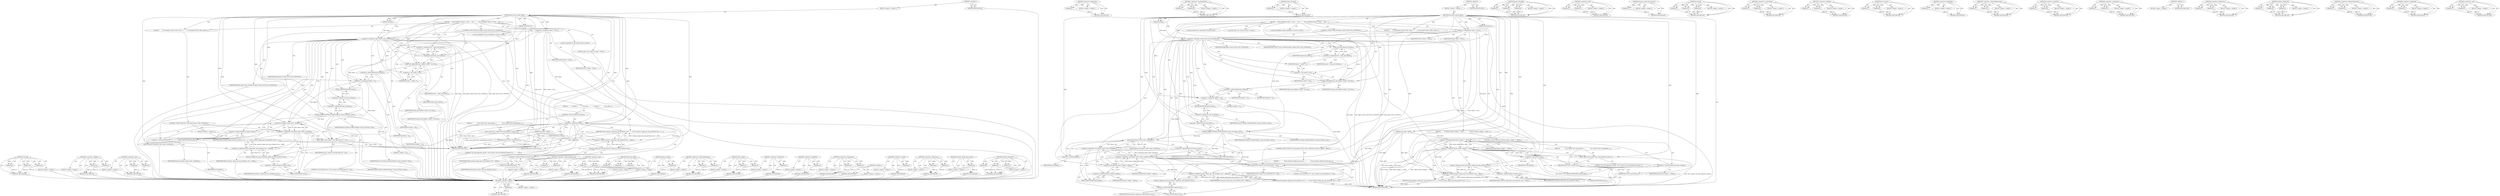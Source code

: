 digraph "&lt;operator&gt;.cast" {
vulnerable_183 [label=<(METHOD,strncmp)>];
vulnerable_184 [label=<(PARAM,p1)>];
vulnerable_185 [label=<(PARAM,p2)>];
vulnerable_186 [label=<(PARAM,p3)>];
vulnerable_187 [label=<(BLOCK,&lt;empty&gt;,&lt;empty&gt;)>];
vulnerable_188 [label=<(METHOD_RETURN,ANY)>];
vulnerable_134 [label=<(METHOD,&lt;operator&gt;.addition)>];
vulnerable_135 [label=<(PARAM,p1)>];
vulnerable_136 [label=<(PARAM,p2)>];
vulnerable_137 [label=<(BLOCK,&lt;empty&gt;,&lt;empty&gt;)>];
vulnerable_138 [label=<(METHOD_RETURN,ANY)>];
vulnerable_158 [label=<(METHOD,&lt;operator&gt;.cast)>];
vulnerable_159 [label=<(PARAM,p1)>];
vulnerable_160 [label=<(PARAM,p2)>];
vulnerable_161 [label=<(BLOCK,&lt;empty&gt;,&lt;empty&gt;)>];
vulnerable_162 [label=<(METHOD_RETURN,ANY)>];
vulnerable_6 [label=<(METHOD,&lt;global&gt;)<SUB>1</SUB>>];
vulnerable_7 [label=<(BLOCK,&lt;empty&gt;,&lt;empty&gt;)<SUB>1</SUB>>];
vulnerable_8 [label=<(METHOD,host_from_stream_offset)<SUB>1</SUB>>];
vulnerable_9 [label=<(PARAM,QEMUFile *f)<SUB>1</SUB>>];
vulnerable_10 [label=<(PARAM,ram_addr_t offset)<SUB>2</SUB>>];
vulnerable_11 [label=<(PARAM,int flags)<SUB>3</SUB>>];
vulnerable_12 [label=<(BLOCK,{
    static RAMBlock *block = NULL;
    char i...,{
    static RAMBlock *block = NULL;
    char i...)<SUB>4</SUB>>];
vulnerable_13 [label="<(LOCAL,RAMBlock* block: RAMBlock*)<SUB>5</SUB>>"];
vulnerable_14 [label=<(&lt;operator&gt;.assignment,*block = NULL)<SUB>5</SUB>>];
vulnerable_15 [label=<(IDENTIFIER,block,*block = NULL)<SUB>5</SUB>>];
vulnerable_16 [label=<(IDENTIFIER,NULL,*block = NULL)<SUB>5</SUB>>];
vulnerable_17 [label="<(LOCAL,char[256] id: char[256])<SUB>6</SUB>>"];
vulnerable_18 [label="<(LOCAL,uint8_t len: uint8_t)<SUB>7</SUB>>"];
vulnerable_19 [label=<(CONTROL_STRUCTURE,IF,if (flags &amp; RAM_SAVE_FLAG_CONTINUE))<SUB>9</SUB>>];
vulnerable_20 [label=<(&lt;operator&gt;.and,flags &amp; RAM_SAVE_FLAG_CONTINUE)<SUB>9</SUB>>];
vulnerable_21 [label=<(IDENTIFIER,flags,flags &amp; RAM_SAVE_FLAG_CONTINUE)<SUB>9</SUB>>];
vulnerable_22 [label=<(IDENTIFIER,RAM_SAVE_FLAG_CONTINUE,flags &amp; RAM_SAVE_FLAG_CONTINUE)<SUB>9</SUB>>];
vulnerable_23 [label=<(BLOCK,{
        if (!block) {
             error_repo...,{
        if (!block) {
             error_repo...)<SUB>9</SUB>>];
vulnerable_24 [label=<(CONTROL_STRUCTURE,IF,if (!block))<SUB>10</SUB>>];
vulnerable_25 [label=<(&lt;operator&gt;.logicalNot,!block)<SUB>10</SUB>>];
vulnerable_26 [label=<(IDENTIFIER,block,!block)<SUB>10</SUB>>];
vulnerable_27 [label=<(BLOCK,{
             error_report(&quot;Ack, bad migration...,{
             error_report(&quot;Ack, bad migration...)<SUB>10</SUB>>];
vulnerable_28 [label=<(error_report,error_report(&quot;Ack, bad migration stream!&quot;))<SUB>11</SUB>>];
vulnerable_29 [label=<(LITERAL,&quot;Ack, bad migration stream!&quot;,error_report(&quot;Ack, bad migration stream!&quot;))<SUB>11</SUB>>];
vulnerable_30 [label=<(RETURN,return NULL;,return NULL;)<SUB>12</SUB>>];
vulnerable_31 [label=<(IDENTIFIER,NULL,return NULL;)<SUB>12</SUB>>];
vulnerable_32 [label=<(RETURN,return memory_region_get_ram_ptr(block-&gt;mr) + o...,return memory_region_get_ram_ptr(block-&gt;mr) + o...)<SUB>15</SUB>>];
vulnerable_33 [label=<(&lt;operator&gt;.addition,memory_region_get_ram_ptr(block-&gt;mr) + offset)<SUB>15</SUB>>];
vulnerable_34 [label=<(memory_region_get_ram_ptr,memory_region_get_ram_ptr(block-&gt;mr))<SUB>15</SUB>>];
vulnerable_35 [label=<(&lt;operator&gt;.indirectFieldAccess,block-&gt;mr)<SUB>15</SUB>>];
vulnerable_36 [label=<(IDENTIFIER,block,memory_region_get_ram_ptr(block-&gt;mr))<SUB>15</SUB>>];
vulnerable_37 [label=<(FIELD_IDENTIFIER,mr,mr)<SUB>15</SUB>>];
vulnerable_38 [label=<(IDENTIFIER,offset,memory_region_get_ram_ptr(block-&gt;mr) + offset)<SUB>15</SUB>>];
vulnerable_39 [label=<(&lt;operator&gt;.assignment,len = qemu_get_byte(f))<SUB>18</SUB>>];
vulnerable_40 [label=<(IDENTIFIER,len,len = qemu_get_byte(f))<SUB>18</SUB>>];
vulnerable_41 [label=<(qemu_get_byte,qemu_get_byte(f))<SUB>18</SUB>>];
vulnerable_42 [label=<(IDENTIFIER,f,qemu_get_byte(f))<SUB>18</SUB>>];
vulnerable_43 [label=<(qemu_get_buffer,qemu_get_buffer(f, (uint8_t *)id, len))<SUB>19</SUB>>];
vulnerable_44 [label=<(IDENTIFIER,f,qemu_get_buffer(f, (uint8_t *)id, len))<SUB>19</SUB>>];
vulnerable_45 [label=<(&lt;operator&gt;.cast,(uint8_t *)id)<SUB>19</SUB>>];
vulnerable_46 [label=<(UNKNOWN,uint8_t *,uint8_t *)<SUB>19</SUB>>];
vulnerable_47 [label=<(IDENTIFIER,id,(uint8_t *)id)<SUB>19</SUB>>];
vulnerable_48 [label=<(IDENTIFIER,len,qemu_get_buffer(f, (uint8_t *)id, len))<SUB>19</SUB>>];
vulnerable_49 [label=<(&lt;operator&gt;.assignment,id[len] = 0)<SUB>20</SUB>>];
vulnerable_50 [label=<(&lt;operator&gt;.indirectIndexAccess,id[len])<SUB>20</SUB>>];
vulnerable_51 [label=<(IDENTIFIER,id,id[len] = 0)<SUB>20</SUB>>];
vulnerable_52 [label=<(IDENTIFIER,len,id[len] = 0)<SUB>20</SUB>>];
vulnerable_53 [label=<(LITERAL,0,id[len] = 0)<SUB>20</SUB>>];
vulnerable_54 [label=<(QTAILQ_FOREACH,QTAILQ_FOREACH(block, &amp;ram_list.blocks, next))<SUB>22</SUB>>];
vulnerable_55 [label=<(IDENTIFIER,block,QTAILQ_FOREACH(block, &amp;ram_list.blocks, next))<SUB>22</SUB>>];
vulnerable_56 [label=<(&lt;operator&gt;.addressOf,&amp;ram_list.blocks)<SUB>22</SUB>>];
vulnerable_57 [label=<(&lt;operator&gt;.fieldAccess,ram_list.blocks)<SUB>22</SUB>>];
vulnerable_58 [label=<(IDENTIFIER,ram_list,QTAILQ_FOREACH(block, &amp;ram_list.blocks, next))<SUB>22</SUB>>];
vulnerable_59 [label=<(FIELD_IDENTIFIER,blocks,blocks)<SUB>22</SUB>>];
vulnerable_60 [label=<(IDENTIFIER,next,QTAILQ_FOREACH(block, &amp;ram_list.blocks, next))<SUB>22</SUB>>];
vulnerable_61 [label=<(BLOCK,{
        if (!strncmp(id, block-&gt;idstr, sizeof...,{
        if (!strncmp(id, block-&gt;idstr, sizeof...)<SUB>22</SUB>>];
vulnerable_62 [label=<(CONTROL_STRUCTURE,IF,if (!strncmp(id, block-&gt;idstr, sizeof(id))))<SUB>23</SUB>>];
vulnerable_63 [label=<(&lt;operator&gt;.logicalNot,!strncmp(id, block-&gt;idstr, sizeof(id)))<SUB>23</SUB>>];
vulnerable_64 [label=<(strncmp,strncmp(id, block-&gt;idstr, sizeof(id)))<SUB>23</SUB>>];
vulnerable_65 [label=<(IDENTIFIER,id,strncmp(id, block-&gt;idstr, sizeof(id)))<SUB>23</SUB>>];
vulnerable_66 [label=<(&lt;operator&gt;.indirectFieldAccess,block-&gt;idstr)<SUB>23</SUB>>];
vulnerable_67 [label=<(IDENTIFIER,block,strncmp(id, block-&gt;idstr, sizeof(id)))<SUB>23</SUB>>];
vulnerable_68 [label=<(FIELD_IDENTIFIER,idstr,idstr)<SUB>23</SUB>>];
vulnerable_69 [label=<(&lt;operator&gt;.sizeOf,sizeof(id))<SUB>23</SUB>>];
vulnerable_70 [label=<(IDENTIFIER,id,sizeof(id))<SUB>23</SUB>>];
vulnerable_71 [label=<(BLOCK,&lt;empty&gt;,&lt;empty&gt;)<SUB>24</SUB>>];
vulnerable_72 [label=<(RETURN,return memory_region_get_ram_ptr(block-&gt;mr) + o...,return memory_region_get_ram_ptr(block-&gt;mr) + o...)<SUB>24</SUB>>];
vulnerable_73 [label=<(&lt;operator&gt;.addition,memory_region_get_ram_ptr(block-&gt;mr) + offset)<SUB>24</SUB>>];
vulnerable_74 [label=<(memory_region_get_ram_ptr,memory_region_get_ram_ptr(block-&gt;mr))<SUB>24</SUB>>];
vulnerable_75 [label=<(&lt;operator&gt;.indirectFieldAccess,block-&gt;mr)<SUB>24</SUB>>];
vulnerable_76 [label=<(IDENTIFIER,block,memory_region_get_ram_ptr(block-&gt;mr))<SUB>24</SUB>>];
vulnerable_77 [label=<(FIELD_IDENTIFIER,mr,mr)<SUB>24</SUB>>];
vulnerable_78 [label=<(IDENTIFIER,offset,memory_region_get_ram_ptr(block-&gt;mr) + offset)<SUB>24</SUB>>];
vulnerable_79 [label=<(error_report,error_report(&quot;Can't find block %s!&quot;, id))<SUB>27</SUB>>];
vulnerable_80 [label=<(LITERAL,&quot;Can't find block %s!&quot;,error_report(&quot;Can't find block %s!&quot;, id))<SUB>27</SUB>>];
vulnerable_81 [label=<(IDENTIFIER,id,error_report(&quot;Can't find block %s!&quot;, id))<SUB>27</SUB>>];
vulnerable_82 [label=<(METHOD_RETURN,void*)<SUB>1</SUB>>];
vulnerable_84 [label=<(METHOD_RETURN,ANY)<SUB>1</SUB>>];
vulnerable_163 [label=<(METHOD,&lt;operator&gt;.indirectIndexAccess)>];
vulnerable_164 [label=<(PARAM,p1)>];
vulnerable_165 [label=<(PARAM,p2)>];
vulnerable_166 [label=<(BLOCK,&lt;empty&gt;,&lt;empty&gt;)>];
vulnerable_167 [label=<(METHOD_RETURN,ANY)>];
vulnerable_120 [label=<(METHOD,&lt;operator&gt;.and)>];
vulnerable_121 [label=<(PARAM,p1)>];
vulnerable_122 [label=<(PARAM,p2)>];
vulnerable_123 [label=<(BLOCK,&lt;empty&gt;,&lt;empty&gt;)>];
vulnerable_124 [label=<(METHOD_RETURN,ANY)>];
vulnerable_152 [label=<(METHOD,qemu_get_buffer)>];
vulnerable_153 [label=<(PARAM,p1)>];
vulnerable_154 [label=<(PARAM,p2)>];
vulnerable_155 [label=<(PARAM,p3)>];
vulnerable_156 [label=<(BLOCK,&lt;empty&gt;,&lt;empty&gt;)>];
vulnerable_157 [label=<(METHOD_RETURN,ANY)>];
vulnerable_148 [label=<(METHOD,qemu_get_byte)>];
vulnerable_149 [label=<(PARAM,p1)>];
vulnerable_150 [label=<(BLOCK,&lt;empty&gt;,&lt;empty&gt;)>];
vulnerable_151 [label=<(METHOD_RETURN,ANY)>];
vulnerable_143 [label=<(METHOD,&lt;operator&gt;.indirectFieldAccess)>];
vulnerable_144 [label=<(PARAM,p1)>];
vulnerable_145 [label=<(PARAM,p2)>];
vulnerable_146 [label=<(BLOCK,&lt;empty&gt;,&lt;empty&gt;)>];
vulnerable_147 [label=<(METHOD_RETURN,ANY)>];
vulnerable_129 [label=<(METHOD,error_report)>];
vulnerable_130 [label=<(PARAM,p1)>];
vulnerable_131 [label=<(PARAM,p2)>];
vulnerable_132 [label=<(BLOCK,&lt;empty&gt;,&lt;empty&gt;)>];
vulnerable_133 [label=<(METHOD_RETURN,ANY)>];
vulnerable_174 [label=<(METHOD,&lt;operator&gt;.addressOf)>];
vulnerable_175 [label=<(PARAM,p1)>];
vulnerable_176 [label=<(BLOCK,&lt;empty&gt;,&lt;empty&gt;)>];
vulnerable_177 [label=<(METHOD_RETURN,ANY)>];
vulnerable_125 [label=<(METHOD,&lt;operator&gt;.logicalNot)>];
vulnerable_126 [label=<(PARAM,p1)>];
vulnerable_127 [label=<(BLOCK,&lt;empty&gt;,&lt;empty&gt;)>];
vulnerable_128 [label=<(METHOD_RETURN,ANY)>];
vulnerable_115 [label=<(METHOD,&lt;operator&gt;.assignment)>];
vulnerable_116 [label=<(PARAM,p1)>];
vulnerable_117 [label=<(PARAM,p2)>];
vulnerable_118 [label=<(BLOCK,&lt;empty&gt;,&lt;empty&gt;)>];
vulnerable_119 [label=<(METHOD_RETURN,ANY)>];
vulnerable_109 [label=<(METHOD,&lt;global&gt;)<SUB>1</SUB>>];
vulnerable_110 [label=<(BLOCK,&lt;empty&gt;,&lt;empty&gt;)>];
vulnerable_111 [label=<(METHOD_RETURN,ANY)>];
vulnerable_189 [label=<(METHOD,&lt;operator&gt;.sizeOf)>];
vulnerable_190 [label=<(PARAM,p1)>];
vulnerable_191 [label=<(BLOCK,&lt;empty&gt;,&lt;empty&gt;)>];
vulnerable_192 [label=<(METHOD_RETURN,ANY)>];
vulnerable_178 [label=<(METHOD,&lt;operator&gt;.fieldAccess)>];
vulnerable_179 [label=<(PARAM,p1)>];
vulnerable_180 [label=<(PARAM,p2)>];
vulnerable_181 [label=<(BLOCK,&lt;empty&gt;,&lt;empty&gt;)>];
vulnerable_182 [label=<(METHOD_RETURN,ANY)>];
vulnerable_139 [label=<(METHOD,memory_region_get_ram_ptr)>];
vulnerable_140 [label=<(PARAM,p1)>];
vulnerable_141 [label=<(BLOCK,&lt;empty&gt;,&lt;empty&gt;)>];
vulnerable_142 [label=<(METHOD_RETURN,ANY)>];
vulnerable_168 [label=<(METHOD,QTAILQ_FOREACH)>];
vulnerable_169 [label=<(PARAM,p1)>];
vulnerable_170 [label=<(PARAM,p2)>];
vulnerable_171 [label=<(PARAM,p3)>];
vulnerable_172 [label=<(BLOCK,&lt;empty&gt;,&lt;empty&gt;)>];
vulnerable_173 [label=<(METHOD_RETURN,ANY)>];
fixed_216 [label=<(METHOD,&lt;operator&gt;.sizeOf)>];
fixed_217 [label=<(PARAM,p1)>];
fixed_218 [label=<(BLOCK,&lt;empty&gt;,&lt;empty&gt;)>];
fixed_219 [label=<(METHOD_RETURN,ANY)>];
fixed_196 [label=<(METHOD,&lt;operator&gt;.addressOf)>];
fixed_197 [label=<(PARAM,p1)>];
fixed_198 [label=<(BLOCK,&lt;empty&gt;,&lt;empty&gt;)>];
fixed_199 [label=<(METHOD_RETURN,ANY)>];
fixed_146 [label=<(METHOD,&lt;operator&gt;.lessEqualsThan)>];
fixed_147 [label=<(PARAM,p1)>];
fixed_148 [label=<(PARAM,p2)>];
fixed_149 [label=<(BLOCK,&lt;empty&gt;,&lt;empty&gt;)>];
fixed_150 [label=<(METHOD_RETURN,ANY)>];
fixed_170 [label=<(METHOD,qemu_get_byte)>];
fixed_171 [label=<(PARAM,p1)>];
fixed_172 [label=<(BLOCK,&lt;empty&gt;,&lt;empty&gt;)>];
fixed_173 [label=<(METHOD_RETURN,ANY)>];
fixed_6 [label=<(METHOD,&lt;global&gt;)<SUB>1</SUB>>];
fixed_7 [label=<(BLOCK,&lt;empty&gt;,&lt;empty&gt;)<SUB>1</SUB>>];
fixed_8 [label=<(METHOD,host_from_stream_offset)<SUB>1</SUB>>];
fixed_9 [label=<(PARAM,QEMUFile *f)<SUB>1</SUB>>];
fixed_10 [label=<(PARAM,ram_addr_t offset)<SUB>2</SUB>>];
fixed_11 [label=<(PARAM,int flags)<SUB>3</SUB>>];
fixed_12 [label=<(BLOCK,{
    static RAMBlock *block = NULL;
    char i...,{
    static RAMBlock *block = NULL;
    char i...)<SUB>4</SUB>>];
fixed_13 [label="<(LOCAL,RAMBlock* block: RAMBlock*)<SUB>5</SUB>>"];
fixed_14 [label=<(&lt;operator&gt;.assignment,*block = NULL)<SUB>5</SUB>>];
fixed_15 [label=<(IDENTIFIER,block,*block = NULL)<SUB>5</SUB>>];
fixed_16 [label=<(IDENTIFIER,NULL,*block = NULL)<SUB>5</SUB>>];
fixed_17 [label="<(LOCAL,char[256] id: char[256])<SUB>6</SUB>>"];
fixed_18 [label="<(LOCAL,uint8_t len: uint8_t)<SUB>7</SUB>>"];
fixed_19 [label=<(CONTROL_STRUCTURE,IF,if (flags &amp; RAM_SAVE_FLAG_CONTINUE))<SUB>9</SUB>>];
fixed_20 [label=<(&lt;operator&gt;.and,flags &amp; RAM_SAVE_FLAG_CONTINUE)<SUB>9</SUB>>];
fixed_21 [label=<(IDENTIFIER,flags,flags &amp; RAM_SAVE_FLAG_CONTINUE)<SUB>9</SUB>>];
fixed_22 [label=<(IDENTIFIER,RAM_SAVE_FLAG_CONTINUE,flags &amp; RAM_SAVE_FLAG_CONTINUE)<SUB>9</SUB>>];
fixed_23 [label=<(BLOCK,{
        if (!block || block-&gt;length &lt;= offset...,{
        if (!block || block-&gt;length &lt;= offset...)<SUB>9</SUB>>];
fixed_24 [label=<(CONTROL_STRUCTURE,IF,if (!block || block-&gt;length &lt;= offset))<SUB>10</SUB>>];
fixed_25 [label=<(&lt;operator&gt;.logicalOr,!block || block-&gt;length &lt;= offset)<SUB>10</SUB>>];
fixed_26 [label=<(&lt;operator&gt;.logicalNot,!block)<SUB>10</SUB>>];
fixed_27 [label=<(IDENTIFIER,block,!block)<SUB>10</SUB>>];
fixed_28 [label=<(&lt;operator&gt;.lessEqualsThan,block-&gt;length &lt;= offset)<SUB>10</SUB>>];
fixed_29 [label=<(&lt;operator&gt;.indirectFieldAccess,block-&gt;length)<SUB>10</SUB>>];
fixed_30 [label=<(IDENTIFIER,block,block-&gt;length &lt;= offset)<SUB>10</SUB>>];
fixed_31 [label=<(FIELD_IDENTIFIER,length,length)<SUB>10</SUB>>];
fixed_32 [label=<(IDENTIFIER,offset,block-&gt;length &lt;= offset)<SUB>10</SUB>>];
fixed_33 [label=<(BLOCK,{
             error_report(&quot;Ack, bad migration...,{
             error_report(&quot;Ack, bad migration...)<SUB>10</SUB>>];
fixed_34 [label=<(error_report,error_report(&quot;Ack, bad migration stream!&quot;))<SUB>11</SUB>>];
fixed_35 [label=<(LITERAL,&quot;Ack, bad migration stream!&quot;,error_report(&quot;Ack, bad migration stream!&quot;))<SUB>11</SUB>>];
fixed_36 [label=<(RETURN,return NULL;,return NULL;)<SUB>12</SUB>>];
fixed_37 [label=<(IDENTIFIER,NULL,return NULL;)<SUB>12</SUB>>];
fixed_38 [label=<(RETURN,return memory_region_get_ram_ptr(block-&gt;mr) + o...,return memory_region_get_ram_ptr(block-&gt;mr) + o...)<SUB>15</SUB>>];
fixed_39 [label=<(&lt;operator&gt;.addition,memory_region_get_ram_ptr(block-&gt;mr) + offset)<SUB>15</SUB>>];
fixed_40 [label=<(memory_region_get_ram_ptr,memory_region_get_ram_ptr(block-&gt;mr))<SUB>15</SUB>>];
fixed_41 [label=<(&lt;operator&gt;.indirectFieldAccess,block-&gt;mr)<SUB>15</SUB>>];
fixed_42 [label=<(IDENTIFIER,block,memory_region_get_ram_ptr(block-&gt;mr))<SUB>15</SUB>>];
fixed_43 [label=<(FIELD_IDENTIFIER,mr,mr)<SUB>15</SUB>>];
fixed_44 [label=<(IDENTIFIER,offset,memory_region_get_ram_ptr(block-&gt;mr) + offset)<SUB>15</SUB>>];
fixed_45 [label=<(&lt;operator&gt;.assignment,len = qemu_get_byte(f))<SUB>18</SUB>>];
fixed_46 [label=<(IDENTIFIER,len,len = qemu_get_byte(f))<SUB>18</SUB>>];
fixed_47 [label=<(qemu_get_byte,qemu_get_byte(f))<SUB>18</SUB>>];
fixed_48 [label=<(IDENTIFIER,f,qemu_get_byte(f))<SUB>18</SUB>>];
fixed_49 [label=<(qemu_get_buffer,qemu_get_buffer(f, (uint8_t *)id, len))<SUB>19</SUB>>];
fixed_50 [label=<(IDENTIFIER,f,qemu_get_buffer(f, (uint8_t *)id, len))<SUB>19</SUB>>];
fixed_51 [label=<(&lt;operator&gt;.cast,(uint8_t *)id)<SUB>19</SUB>>];
fixed_52 [label=<(UNKNOWN,uint8_t *,uint8_t *)<SUB>19</SUB>>];
fixed_53 [label=<(IDENTIFIER,id,(uint8_t *)id)<SUB>19</SUB>>];
fixed_54 [label=<(IDENTIFIER,len,qemu_get_buffer(f, (uint8_t *)id, len))<SUB>19</SUB>>];
fixed_55 [label=<(&lt;operator&gt;.assignment,id[len] = 0)<SUB>20</SUB>>];
fixed_56 [label=<(&lt;operator&gt;.indirectIndexAccess,id[len])<SUB>20</SUB>>];
fixed_57 [label=<(IDENTIFIER,id,id[len] = 0)<SUB>20</SUB>>];
fixed_58 [label=<(IDENTIFIER,len,id[len] = 0)<SUB>20</SUB>>];
fixed_59 [label=<(LITERAL,0,id[len] = 0)<SUB>20</SUB>>];
fixed_60 [label=<(QTAILQ_FOREACH,QTAILQ_FOREACH(block, &amp;ram_list.blocks, next))<SUB>22</SUB>>];
fixed_61 [label=<(IDENTIFIER,block,QTAILQ_FOREACH(block, &amp;ram_list.blocks, next))<SUB>22</SUB>>];
fixed_62 [label=<(&lt;operator&gt;.addressOf,&amp;ram_list.blocks)<SUB>22</SUB>>];
fixed_63 [label=<(&lt;operator&gt;.fieldAccess,ram_list.blocks)<SUB>22</SUB>>];
fixed_64 [label=<(IDENTIFIER,ram_list,QTAILQ_FOREACH(block, &amp;ram_list.blocks, next))<SUB>22</SUB>>];
fixed_65 [label=<(FIELD_IDENTIFIER,blocks,blocks)<SUB>22</SUB>>];
fixed_66 [label=<(IDENTIFIER,next,QTAILQ_FOREACH(block, &amp;ram_list.blocks, next))<SUB>22</SUB>>];
fixed_67 [label=<(BLOCK,{
        if (!strncmp(id, block-&gt;idstr, sizeof...,{
        if (!strncmp(id, block-&gt;idstr, sizeof...)<SUB>22</SUB>>];
fixed_68 [label=<(CONTROL_STRUCTURE,IF,if (!strncmp(id, block-&gt;idstr, sizeof(id)) &amp;&amp; block-&gt;length &gt; offset))<SUB>23</SUB>>];
fixed_69 [label=<(&lt;operator&gt;.logicalAnd,!strncmp(id, block-&gt;idstr, sizeof(id)) &amp;&amp; block...)<SUB>23</SUB>>];
fixed_70 [label=<(&lt;operator&gt;.logicalNot,!strncmp(id, block-&gt;idstr, sizeof(id)))<SUB>23</SUB>>];
fixed_71 [label=<(strncmp,strncmp(id, block-&gt;idstr, sizeof(id)))<SUB>23</SUB>>];
fixed_72 [label=<(IDENTIFIER,id,strncmp(id, block-&gt;idstr, sizeof(id)))<SUB>23</SUB>>];
fixed_73 [label=<(&lt;operator&gt;.indirectFieldAccess,block-&gt;idstr)<SUB>23</SUB>>];
fixed_74 [label=<(IDENTIFIER,block,strncmp(id, block-&gt;idstr, sizeof(id)))<SUB>23</SUB>>];
fixed_75 [label=<(FIELD_IDENTIFIER,idstr,idstr)<SUB>23</SUB>>];
fixed_76 [label=<(&lt;operator&gt;.sizeOf,sizeof(id))<SUB>23</SUB>>];
fixed_77 [label=<(IDENTIFIER,id,sizeof(id))<SUB>23</SUB>>];
fixed_78 [label=<(&lt;operator&gt;.greaterThan,block-&gt;length &gt; offset)<SUB>23</SUB>>];
fixed_79 [label=<(&lt;operator&gt;.indirectFieldAccess,block-&gt;length)<SUB>23</SUB>>];
fixed_80 [label=<(IDENTIFIER,block,block-&gt;length &gt; offset)<SUB>23</SUB>>];
fixed_81 [label=<(FIELD_IDENTIFIER,length,length)<SUB>23</SUB>>];
fixed_82 [label=<(IDENTIFIER,offset,block-&gt;length &gt; offset)<SUB>23</SUB>>];
fixed_83 [label=<(BLOCK,{
             return memory_region_get_ram_ptr...,{
             return memory_region_get_ram_ptr...)<SUB>23</SUB>>];
fixed_84 [label=<(RETURN,return memory_region_get_ram_ptr(block-&gt;mr) + o...,return memory_region_get_ram_ptr(block-&gt;mr) + o...)<SUB>24</SUB>>];
fixed_85 [label=<(&lt;operator&gt;.addition,memory_region_get_ram_ptr(block-&gt;mr) + offset)<SUB>24</SUB>>];
fixed_86 [label=<(memory_region_get_ram_ptr,memory_region_get_ram_ptr(block-&gt;mr))<SUB>24</SUB>>];
fixed_87 [label=<(&lt;operator&gt;.indirectFieldAccess,block-&gt;mr)<SUB>24</SUB>>];
fixed_88 [label=<(IDENTIFIER,block,memory_region_get_ram_ptr(block-&gt;mr))<SUB>24</SUB>>];
fixed_89 [label=<(FIELD_IDENTIFIER,mr,mr)<SUB>24</SUB>>];
fixed_90 [label=<(IDENTIFIER,offset,memory_region_get_ram_ptr(block-&gt;mr) + offset)<SUB>24</SUB>>];
fixed_91 [label=<(error_report,error_report(&quot;Can't find block %s!&quot;, id))<SUB>28</SUB>>];
fixed_92 [label=<(LITERAL,&quot;Can't find block %s!&quot;,error_report(&quot;Can't find block %s!&quot;, id))<SUB>28</SUB>>];
fixed_93 [label=<(IDENTIFIER,id,error_report(&quot;Can't find block %s!&quot;, id))<SUB>28</SUB>>];
fixed_94 [label=<(METHOD_RETURN,void*)<SUB>1</SUB>>];
fixed_96 [label=<(METHOD_RETURN,ANY)<SUB>1</SUB>>];
fixed_174 [label=<(METHOD,qemu_get_buffer)>];
fixed_175 [label=<(PARAM,p1)>];
fixed_176 [label=<(PARAM,p2)>];
fixed_177 [label=<(PARAM,p3)>];
fixed_178 [label=<(BLOCK,&lt;empty&gt;,&lt;empty&gt;)>];
fixed_179 [label=<(METHOD_RETURN,ANY)>];
fixed_132 [label=<(METHOD,&lt;operator&gt;.and)>];
fixed_133 [label=<(PARAM,p1)>];
fixed_134 [label=<(PARAM,p2)>];
fixed_135 [label=<(BLOCK,&lt;empty&gt;,&lt;empty&gt;)>];
fixed_136 [label=<(METHOD_RETURN,ANY)>];
fixed_166 [label=<(METHOD,memory_region_get_ram_ptr)>];
fixed_167 [label=<(PARAM,p1)>];
fixed_168 [label=<(BLOCK,&lt;empty&gt;,&lt;empty&gt;)>];
fixed_169 [label=<(METHOD_RETURN,ANY)>];
fixed_210 [label=<(METHOD,strncmp)>];
fixed_211 [label=<(PARAM,p1)>];
fixed_212 [label=<(PARAM,p2)>];
fixed_213 [label=<(PARAM,p3)>];
fixed_214 [label=<(BLOCK,&lt;empty&gt;,&lt;empty&gt;)>];
fixed_215 [label=<(METHOD_RETURN,ANY)>];
fixed_220 [label=<(METHOD,&lt;operator&gt;.greaterThan)>];
fixed_221 [label=<(PARAM,p1)>];
fixed_222 [label=<(PARAM,p2)>];
fixed_223 [label=<(BLOCK,&lt;empty&gt;,&lt;empty&gt;)>];
fixed_224 [label=<(METHOD_RETURN,ANY)>];
fixed_161 [label=<(METHOD,&lt;operator&gt;.addition)>];
fixed_162 [label=<(PARAM,p1)>];
fixed_163 [label=<(PARAM,p2)>];
fixed_164 [label=<(BLOCK,&lt;empty&gt;,&lt;empty&gt;)>];
fixed_165 [label=<(METHOD_RETURN,ANY)>];
fixed_156 [label=<(METHOD,error_report)>];
fixed_157 [label=<(PARAM,p1)>];
fixed_158 [label=<(PARAM,p2)>];
fixed_159 [label=<(BLOCK,&lt;empty&gt;,&lt;empty&gt;)>];
fixed_160 [label=<(METHOD_RETURN,ANY)>];
fixed_142 [label=<(METHOD,&lt;operator&gt;.logicalNot)>];
fixed_143 [label=<(PARAM,p1)>];
fixed_144 [label=<(BLOCK,&lt;empty&gt;,&lt;empty&gt;)>];
fixed_145 [label=<(METHOD_RETURN,ANY)>];
fixed_185 [label=<(METHOD,&lt;operator&gt;.indirectIndexAccess)>];
fixed_186 [label=<(PARAM,p1)>];
fixed_187 [label=<(PARAM,p2)>];
fixed_188 [label=<(BLOCK,&lt;empty&gt;,&lt;empty&gt;)>];
fixed_189 [label=<(METHOD_RETURN,ANY)>];
fixed_137 [label=<(METHOD,&lt;operator&gt;.logicalOr)>];
fixed_138 [label=<(PARAM,p1)>];
fixed_139 [label=<(PARAM,p2)>];
fixed_140 [label=<(BLOCK,&lt;empty&gt;,&lt;empty&gt;)>];
fixed_141 [label=<(METHOD_RETURN,ANY)>];
fixed_127 [label=<(METHOD,&lt;operator&gt;.assignment)>];
fixed_128 [label=<(PARAM,p1)>];
fixed_129 [label=<(PARAM,p2)>];
fixed_130 [label=<(BLOCK,&lt;empty&gt;,&lt;empty&gt;)>];
fixed_131 [label=<(METHOD_RETURN,ANY)>];
fixed_121 [label=<(METHOD,&lt;global&gt;)<SUB>1</SUB>>];
fixed_122 [label=<(BLOCK,&lt;empty&gt;,&lt;empty&gt;)>];
fixed_123 [label=<(METHOD_RETURN,ANY)>];
fixed_200 [label=<(METHOD,&lt;operator&gt;.fieldAccess)>];
fixed_201 [label=<(PARAM,p1)>];
fixed_202 [label=<(PARAM,p2)>];
fixed_203 [label=<(BLOCK,&lt;empty&gt;,&lt;empty&gt;)>];
fixed_204 [label=<(METHOD_RETURN,ANY)>];
fixed_190 [label=<(METHOD,QTAILQ_FOREACH)>];
fixed_191 [label=<(PARAM,p1)>];
fixed_192 [label=<(PARAM,p2)>];
fixed_193 [label=<(PARAM,p3)>];
fixed_194 [label=<(BLOCK,&lt;empty&gt;,&lt;empty&gt;)>];
fixed_195 [label=<(METHOD_RETURN,ANY)>];
fixed_151 [label=<(METHOD,&lt;operator&gt;.indirectFieldAccess)>];
fixed_152 [label=<(PARAM,p1)>];
fixed_153 [label=<(PARAM,p2)>];
fixed_154 [label=<(BLOCK,&lt;empty&gt;,&lt;empty&gt;)>];
fixed_155 [label=<(METHOD_RETURN,ANY)>];
fixed_205 [label=<(METHOD,&lt;operator&gt;.logicalAnd)>];
fixed_206 [label=<(PARAM,p1)>];
fixed_207 [label=<(PARAM,p2)>];
fixed_208 [label=<(BLOCK,&lt;empty&gt;,&lt;empty&gt;)>];
fixed_209 [label=<(METHOD_RETURN,ANY)>];
fixed_180 [label=<(METHOD,&lt;operator&gt;.cast)>];
fixed_181 [label=<(PARAM,p1)>];
fixed_182 [label=<(PARAM,p2)>];
fixed_183 [label=<(BLOCK,&lt;empty&gt;,&lt;empty&gt;)>];
fixed_184 [label=<(METHOD_RETURN,ANY)>];
vulnerable_183 -> vulnerable_184  [key=0, label="AST: "];
vulnerable_183 -> vulnerable_184  [key=1, label="DDG: "];
vulnerable_183 -> vulnerable_187  [key=0, label="AST: "];
vulnerable_183 -> vulnerable_185  [key=0, label="AST: "];
vulnerable_183 -> vulnerable_185  [key=1, label="DDG: "];
vulnerable_183 -> vulnerable_188  [key=0, label="AST: "];
vulnerable_183 -> vulnerable_188  [key=1, label="CFG: "];
vulnerable_183 -> vulnerable_186  [key=0, label="AST: "];
vulnerable_183 -> vulnerable_186  [key=1, label="DDG: "];
vulnerable_184 -> vulnerable_188  [key=0, label="DDG: p1"];
vulnerable_185 -> vulnerable_188  [key=0, label="DDG: p2"];
vulnerable_186 -> vulnerable_188  [key=0, label="DDG: p3"];
vulnerable_187 -> fixed_216  [key=0];
vulnerable_188 -> fixed_216  [key=0];
vulnerable_134 -> vulnerable_135  [key=0, label="AST: "];
vulnerable_134 -> vulnerable_135  [key=1, label="DDG: "];
vulnerable_134 -> vulnerable_137  [key=0, label="AST: "];
vulnerable_134 -> vulnerable_136  [key=0, label="AST: "];
vulnerable_134 -> vulnerable_136  [key=1, label="DDG: "];
vulnerable_134 -> vulnerable_138  [key=0, label="AST: "];
vulnerable_134 -> vulnerable_138  [key=1, label="CFG: "];
vulnerable_135 -> vulnerable_138  [key=0, label="DDG: p1"];
vulnerable_136 -> vulnerable_138  [key=0, label="DDG: p2"];
vulnerable_137 -> fixed_216  [key=0];
vulnerable_138 -> fixed_216  [key=0];
vulnerable_158 -> vulnerable_159  [key=0, label="AST: "];
vulnerable_158 -> vulnerable_159  [key=1, label="DDG: "];
vulnerable_158 -> vulnerable_161  [key=0, label="AST: "];
vulnerable_158 -> vulnerable_160  [key=0, label="AST: "];
vulnerable_158 -> vulnerable_160  [key=1, label="DDG: "];
vulnerable_158 -> vulnerable_162  [key=0, label="AST: "];
vulnerable_158 -> vulnerable_162  [key=1, label="CFG: "];
vulnerable_159 -> vulnerable_162  [key=0, label="DDG: p1"];
vulnerable_160 -> vulnerable_162  [key=0, label="DDG: p2"];
vulnerable_161 -> fixed_216  [key=0];
vulnerable_162 -> fixed_216  [key=0];
vulnerable_6 -> vulnerable_7  [key=0, label="AST: "];
vulnerable_6 -> vulnerable_84  [key=0, label="AST: "];
vulnerable_6 -> vulnerable_84  [key=1, label="CFG: "];
vulnerable_7 -> vulnerable_8  [key=0, label="AST: "];
vulnerable_8 -> vulnerable_9  [key=0, label="AST: "];
vulnerable_8 -> vulnerable_9  [key=1, label="DDG: "];
vulnerable_8 -> vulnerable_10  [key=0, label="AST: "];
vulnerable_8 -> vulnerable_10  [key=1, label="DDG: "];
vulnerable_8 -> vulnerable_11  [key=0, label="AST: "];
vulnerable_8 -> vulnerable_11  [key=1, label="DDG: "];
vulnerable_8 -> vulnerable_12  [key=0, label="AST: "];
vulnerable_8 -> vulnerable_82  [key=0, label="AST: "];
vulnerable_8 -> vulnerable_14  [key=0, label="CFG: "];
vulnerable_8 -> vulnerable_14  [key=1, label="DDG: "];
vulnerable_8 -> vulnerable_49  [key=0, label="DDG: "];
vulnerable_8 -> vulnerable_61  [key=0, label="DDG: "];
vulnerable_8 -> vulnerable_43  [key=0, label="DDG: "];
vulnerable_8 -> vulnerable_54  [key=0, label="DDG: "];
vulnerable_8 -> vulnerable_79  [key=0, label="DDG: "];
vulnerable_8 -> vulnerable_20  [key=0, label="DDG: "];
vulnerable_8 -> vulnerable_41  [key=0, label="DDG: "];
vulnerable_8 -> vulnerable_45  [key=0, label="DDG: "];
vulnerable_8 -> vulnerable_33  [key=0, label="DDG: "];
vulnerable_8 -> vulnerable_25  [key=0, label="DDG: "];
vulnerable_8 -> vulnerable_64  [key=0, label="DDG: "];
vulnerable_8 -> vulnerable_73  [key=0, label="DDG: "];
vulnerable_8 -> vulnerable_28  [key=0, label="DDG: "];
vulnerable_8 -> vulnerable_31  [key=0, label="DDG: "];
vulnerable_9 -> vulnerable_82  [key=0, label="DDG: f"];
vulnerable_9 -> vulnerable_41  [key=0, label="DDG: f"];
vulnerable_10 -> vulnerable_82  [key=0, label="DDG: offset"];
vulnerable_10 -> vulnerable_33  [key=0, label="DDG: offset"];
vulnerable_10 -> vulnerable_73  [key=0, label="DDG: offset"];
vulnerable_11 -> vulnerable_20  [key=0, label="DDG: flags"];
vulnerable_12 -> vulnerable_13  [key=0, label="AST: "];
vulnerable_12 -> vulnerable_14  [key=0, label="AST: "];
vulnerable_12 -> vulnerable_17  [key=0, label="AST: "];
vulnerable_12 -> vulnerable_18  [key=0, label="AST: "];
vulnerable_12 -> vulnerable_19  [key=0, label="AST: "];
vulnerable_12 -> vulnerable_39  [key=0, label="AST: "];
vulnerable_12 -> vulnerable_43  [key=0, label="AST: "];
vulnerable_12 -> vulnerable_49  [key=0, label="AST: "];
vulnerable_12 -> vulnerable_54  [key=0, label="AST: "];
vulnerable_12 -> vulnerable_61  [key=0, label="AST: "];
vulnerable_12 -> vulnerable_79  [key=0, label="AST: "];
vulnerable_13 -> fixed_216  [key=0];
vulnerable_14 -> vulnerable_15  [key=0, label="AST: "];
vulnerable_14 -> vulnerable_16  [key=0, label="AST: "];
vulnerable_14 -> vulnerable_20  [key=0, label="CFG: "];
vulnerable_14 -> vulnerable_82  [key=0, label="DDG: NULL"];
vulnerable_14 -> vulnerable_82  [key=1, label="DDG: *block = NULL"];
vulnerable_14 -> vulnerable_54  [key=0, label="DDG: block"];
vulnerable_14 -> vulnerable_25  [key=0, label="DDG: block"];
vulnerable_15 -> fixed_216  [key=0];
vulnerable_16 -> fixed_216  [key=0];
vulnerable_17 -> fixed_216  [key=0];
vulnerable_18 -> fixed_216  [key=0];
vulnerable_19 -> vulnerable_20  [key=0, label="AST: "];
vulnerable_19 -> vulnerable_23  [key=0, label="AST: "];
vulnerable_20 -> vulnerable_21  [key=0, label="AST: "];
vulnerable_20 -> vulnerable_22  [key=0, label="AST: "];
vulnerable_20 -> vulnerable_25  [key=0, label="CFG: "];
vulnerable_20 -> vulnerable_25  [key=1, label="CDG: "];
vulnerable_20 -> vulnerable_41  [key=0, label="CFG: "];
vulnerable_20 -> vulnerable_41  [key=1, label="CDG: "];
vulnerable_20 -> vulnerable_82  [key=0, label="DDG: flags"];
vulnerable_20 -> vulnerable_82  [key=1, label="DDG: flags &amp; RAM_SAVE_FLAG_CONTINUE"];
vulnerable_20 -> vulnerable_82  [key=2, label="DDG: RAM_SAVE_FLAG_CONTINUE"];
vulnerable_20 -> vulnerable_68  [key=0, label="CDG: "];
vulnerable_20 -> vulnerable_49  [key=0, label="CDG: "];
vulnerable_20 -> vulnerable_64  [key=0, label="CDG: "];
vulnerable_20 -> vulnerable_57  [key=0, label="CDG: "];
vulnerable_20 -> vulnerable_66  [key=0, label="CDG: "];
vulnerable_20 -> vulnerable_46  [key=0, label="CDG: "];
vulnerable_20 -> vulnerable_56  [key=0, label="CDG: "];
vulnerable_20 -> vulnerable_69  [key=0, label="CDG: "];
vulnerable_20 -> vulnerable_45  [key=0, label="CDG: "];
vulnerable_20 -> vulnerable_50  [key=0, label="CDG: "];
vulnerable_20 -> vulnerable_59  [key=0, label="CDG: "];
vulnerable_20 -> vulnerable_54  [key=0, label="CDG: "];
vulnerable_20 -> vulnerable_43  [key=0, label="CDG: "];
vulnerable_20 -> vulnerable_63  [key=0, label="CDG: "];
vulnerable_20 -> vulnerable_39  [key=0, label="CDG: "];
vulnerable_21 -> fixed_216  [key=0];
vulnerable_22 -> fixed_216  [key=0];
vulnerable_23 -> vulnerable_24  [key=0, label="AST: "];
vulnerable_23 -> vulnerable_32  [key=0, label="AST: "];
vulnerable_24 -> vulnerable_25  [key=0, label="AST: "];
vulnerable_24 -> vulnerable_27  [key=0, label="AST: "];
vulnerable_25 -> vulnerable_26  [key=0, label="AST: "];
vulnerable_25 -> vulnerable_28  [key=0, label="CFG: "];
vulnerable_25 -> vulnerable_28  [key=1, label="CDG: "];
vulnerable_25 -> vulnerable_37  [key=0, label="CFG: "];
vulnerable_25 -> vulnerable_37  [key=1, label="CDG: "];
vulnerable_25 -> vulnerable_82  [key=0, label="DDG: block"];
vulnerable_25 -> vulnerable_82  [key=1, label="DDG: !block"];
vulnerable_25 -> vulnerable_34  [key=0, label="DDG: block"];
vulnerable_25 -> vulnerable_34  [key=1, label="CDG: "];
vulnerable_25 -> vulnerable_30  [key=0, label="CDG: "];
vulnerable_25 -> vulnerable_32  [key=0, label="CDG: "];
vulnerable_25 -> vulnerable_35  [key=0, label="CDG: "];
vulnerable_25 -> vulnerable_33  [key=0, label="CDG: "];
vulnerable_26 -> fixed_216  [key=0];
vulnerable_27 -> vulnerable_28  [key=0, label="AST: "];
vulnerable_27 -> vulnerable_30  [key=0, label="AST: "];
vulnerable_28 -> vulnerable_29  [key=0, label="AST: "];
vulnerable_28 -> vulnerable_30  [key=0, label="CFG: "];
vulnerable_28 -> vulnerable_82  [key=0, label="DDG: error_report(&quot;Ack, bad migration stream!&quot;)"];
vulnerable_29 -> fixed_216  [key=0];
vulnerable_30 -> vulnerable_31  [key=0, label="AST: "];
vulnerable_30 -> vulnerable_82  [key=0, label="CFG: "];
vulnerable_30 -> vulnerable_82  [key=1, label="DDG: &lt;RET&gt;"];
vulnerable_31 -> vulnerable_30  [key=0, label="DDG: NULL"];
vulnerable_32 -> vulnerable_33  [key=0, label="AST: "];
vulnerable_32 -> vulnerable_82  [key=0, label="CFG: "];
vulnerable_32 -> vulnerable_82  [key=1, label="DDG: &lt;RET&gt;"];
vulnerable_33 -> vulnerable_34  [key=0, label="AST: "];
vulnerable_33 -> vulnerable_38  [key=0, label="AST: "];
vulnerable_33 -> vulnerable_32  [key=0, label="CFG: "];
vulnerable_33 -> vulnerable_32  [key=1, label="DDG: memory_region_get_ram_ptr(block-&gt;mr) + offset"];
vulnerable_34 -> vulnerable_35  [key=0, label="AST: "];
vulnerable_34 -> vulnerable_33  [key=0, label="CFG: "];
vulnerable_34 -> vulnerable_33  [key=1, label="DDG: block-&gt;mr"];
vulnerable_35 -> vulnerable_36  [key=0, label="AST: "];
vulnerable_35 -> vulnerable_37  [key=0, label="AST: "];
vulnerable_35 -> vulnerable_34  [key=0, label="CFG: "];
vulnerable_36 -> fixed_216  [key=0];
vulnerable_37 -> vulnerable_35  [key=0, label="CFG: "];
vulnerable_38 -> fixed_216  [key=0];
vulnerable_39 -> vulnerable_40  [key=0, label="AST: "];
vulnerable_39 -> vulnerable_41  [key=0, label="AST: "];
vulnerable_39 -> vulnerable_46  [key=0, label="CFG: "];
vulnerable_39 -> vulnerable_43  [key=0, label="DDG: len"];
vulnerable_40 -> fixed_216  [key=0];
vulnerable_41 -> vulnerable_42  [key=0, label="AST: "];
vulnerable_41 -> vulnerable_39  [key=0, label="CFG: "];
vulnerable_41 -> vulnerable_39  [key=1, label="DDG: f"];
vulnerable_41 -> vulnerable_43  [key=0, label="DDG: f"];
vulnerable_42 -> fixed_216  [key=0];
vulnerable_43 -> vulnerable_44  [key=0, label="AST: "];
vulnerable_43 -> vulnerable_45  [key=0, label="AST: "];
vulnerable_43 -> vulnerable_48  [key=0, label="AST: "];
vulnerable_43 -> vulnerable_50  [key=0, label="CFG: "];
vulnerable_44 -> fixed_216  [key=0];
vulnerable_45 -> vulnerable_46  [key=0, label="AST: "];
vulnerable_45 -> vulnerable_47  [key=0, label="AST: "];
vulnerable_45 -> vulnerable_43  [key=0, label="CFG: "];
vulnerable_46 -> vulnerable_45  [key=0, label="CFG: "];
vulnerable_47 -> fixed_216  [key=0];
vulnerable_48 -> fixed_216  [key=0];
vulnerable_49 -> vulnerable_50  [key=0, label="AST: "];
vulnerable_49 -> vulnerable_53  [key=0, label="AST: "];
vulnerable_49 -> vulnerable_59  [key=0, label="CFG: "];
vulnerable_49 -> vulnerable_79  [key=0, label="DDG: id[len]"];
vulnerable_49 -> vulnerable_64  [key=0, label="DDG: id[len]"];
vulnerable_50 -> vulnerable_51  [key=0, label="AST: "];
vulnerable_50 -> vulnerable_52  [key=0, label="AST: "];
vulnerable_50 -> vulnerable_49  [key=0, label="CFG: "];
vulnerable_51 -> fixed_216  [key=0];
vulnerable_52 -> fixed_216  [key=0];
vulnerable_53 -> fixed_216  [key=0];
vulnerable_54 -> vulnerable_55  [key=0, label="AST: "];
vulnerable_54 -> vulnerable_56  [key=0, label="AST: "];
vulnerable_54 -> vulnerable_60  [key=0, label="AST: "];
vulnerable_54 -> vulnerable_68  [key=0, label="CFG: "];
vulnerable_54 -> vulnerable_82  [key=0, label="DDG: next"];
vulnerable_54 -> vulnerable_64  [key=0, label="DDG: block"];
vulnerable_54 -> vulnerable_74  [key=0, label="DDG: block"];
vulnerable_55 -> fixed_216  [key=0];
vulnerable_56 -> vulnerable_57  [key=0, label="AST: "];
vulnerable_56 -> vulnerable_54  [key=0, label="CFG: "];
vulnerable_57 -> vulnerable_58  [key=0, label="AST: "];
vulnerable_57 -> vulnerable_59  [key=0, label="AST: "];
vulnerable_57 -> vulnerable_56  [key=0, label="CFG: "];
vulnerable_58 -> fixed_216  [key=0];
vulnerable_59 -> vulnerable_57  [key=0, label="CFG: "];
vulnerable_60 -> fixed_216  [key=0];
vulnerable_61 -> vulnerable_62  [key=0, label="AST: "];
vulnerable_62 -> vulnerable_63  [key=0, label="AST: "];
vulnerable_62 -> vulnerable_71  [key=0, label="AST: "];
vulnerable_63 -> vulnerable_64  [key=0, label="AST: "];
vulnerable_63 -> vulnerable_77  [key=0, label="CFG: "];
vulnerable_63 -> vulnerable_77  [key=1, label="CDG: "];
vulnerable_63 -> vulnerable_79  [key=0, label="CFG: "];
vulnerable_63 -> vulnerable_79  [key=1, label="CDG: "];
vulnerable_63 -> vulnerable_73  [key=0, label="CDG: "];
vulnerable_63 -> vulnerable_75  [key=0, label="CDG: "];
vulnerable_63 -> vulnerable_72  [key=0, label="CDG: "];
vulnerable_63 -> vulnerable_74  [key=0, label="CDG: "];
vulnerable_64 -> vulnerable_65  [key=0, label="AST: "];
vulnerable_64 -> vulnerable_66  [key=0, label="AST: "];
vulnerable_64 -> vulnerable_69  [key=0, label="AST: "];
vulnerable_64 -> vulnerable_63  [key=0, label="CFG: "];
vulnerable_64 -> vulnerable_63  [key=1, label="DDG: id"];
vulnerable_64 -> vulnerable_63  [key=2, label="DDG: block-&gt;idstr"];
vulnerable_64 -> vulnerable_79  [key=0, label="DDG: id"];
vulnerable_65 -> fixed_216  [key=0];
vulnerable_66 -> vulnerable_67  [key=0, label="AST: "];
vulnerable_66 -> vulnerable_68  [key=0, label="AST: "];
vulnerable_66 -> vulnerable_69  [key=0, label="CFG: "];
vulnerable_67 -> fixed_216  [key=0];
vulnerable_68 -> vulnerable_66  [key=0, label="CFG: "];
vulnerable_69 -> vulnerable_70  [key=0, label="AST: "];
vulnerable_69 -> vulnerable_64  [key=0, label="CFG: "];
vulnerable_70 -> fixed_216  [key=0];
vulnerable_71 -> vulnerable_72  [key=0, label="AST: "];
vulnerable_72 -> vulnerable_73  [key=0, label="AST: "];
vulnerable_72 -> vulnerable_82  [key=0, label="CFG: "];
vulnerable_72 -> vulnerable_82  [key=1, label="DDG: &lt;RET&gt;"];
vulnerable_73 -> vulnerable_74  [key=0, label="AST: "];
vulnerable_73 -> vulnerable_78  [key=0, label="AST: "];
vulnerable_73 -> vulnerable_72  [key=0, label="CFG: "];
vulnerable_73 -> vulnerable_72  [key=1, label="DDG: memory_region_get_ram_ptr(block-&gt;mr) + offset"];
vulnerable_74 -> vulnerable_75  [key=0, label="AST: "];
vulnerable_74 -> vulnerable_73  [key=0, label="CFG: "];
vulnerable_74 -> vulnerable_73  [key=1, label="DDG: block-&gt;mr"];
vulnerable_75 -> vulnerable_76  [key=0, label="AST: "];
vulnerable_75 -> vulnerable_77  [key=0, label="AST: "];
vulnerable_75 -> vulnerable_74  [key=0, label="CFG: "];
vulnerable_76 -> fixed_216  [key=0];
vulnerable_77 -> vulnerable_75  [key=0, label="CFG: "];
vulnerable_78 -> fixed_216  [key=0];
vulnerable_79 -> vulnerable_80  [key=0, label="AST: "];
vulnerable_79 -> vulnerable_81  [key=0, label="AST: "];
vulnerable_79 -> vulnerable_82  [key=0, label="CFG: "];
vulnerable_80 -> fixed_216  [key=0];
vulnerable_81 -> fixed_216  [key=0];
vulnerable_82 -> fixed_216  [key=0];
vulnerable_84 -> fixed_216  [key=0];
vulnerable_163 -> vulnerable_164  [key=0, label="AST: "];
vulnerable_163 -> vulnerable_164  [key=1, label="DDG: "];
vulnerable_163 -> vulnerable_166  [key=0, label="AST: "];
vulnerable_163 -> vulnerable_165  [key=0, label="AST: "];
vulnerable_163 -> vulnerable_165  [key=1, label="DDG: "];
vulnerable_163 -> vulnerable_167  [key=0, label="AST: "];
vulnerable_163 -> vulnerable_167  [key=1, label="CFG: "];
vulnerable_164 -> vulnerable_167  [key=0, label="DDG: p1"];
vulnerable_165 -> vulnerable_167  [key=0, label="DDG: p2"];
vulnerable_166 -> fixed_216  [key=0];
vulnerable_167 -> fixed_216  [key=0];
vulnerable_120 -> vulnerable_121  [key=0, label="AST: "];
vulnerable_120 -> vulnerable_121  [key=1, label="DDG: "];
vulnerable_120 -> vulnerable_123  [key=0, label="AST: "];
vulnerable_120 -> vulnerable_122  [key=0, label="AST: "];
vulnerable_120 -> vulnerable_122  [key=1, label="DDG: "];
vulnerable_120 -> vulnerable_124  [key=0, label="AST: "];
vulnerable_120 -> vulnerable_124  [key=1, label="CFG: "];
vulnerable_121 -> vulnerable_124  [key=0, label="DDG: p1"];
vulnerable_122 -> vulnerable_124  [key=0, label="DDG: p2"];
vulnerable_123 -> fixed_216  [key=0];
vulnerable_124 -> fixed_216  [key=0];
vulnerable_152 -> vulnerable_153  [key=0, label="AST: "];
vulnerable_152 -> vulnerable_153  [key=1, label="DDG: "];
vulnerable_152 -> vulnerable_156  [key=0, label="AST: "];
vulnerable_152 -> vulnerable_154  [key=0, label="AST: "];
vulnerable_152 -> vulnerable_154  [key=1, label="DDG: "];
vulnerable_152 -> vulnerable_157  [key=0, label="AST: "];
vulnerable_152 -> vulnerable_157  [key=1, label="CFG: "];
vulnerable_152 -> vulnerable_155  [key=0, label="AST: "];
vulnerable_152 -> vulnerable_155  [key=1, label="DDG: "];
vulnerable_153 -> vulnerable_157  [key=0, label="DDG: p1"];
vulnerable_154 -> vulnerable_157  [key=0, label="DDG: p2"];
vulnerable_155 -> vulnerable_157  [key=0, label="DDG: p3"];
vulnerable_156 -> fixed_216  [key=0];
vulnerable_157 -> fixed_216  [key=0];
vulnerable_148 -> vulnerable_149  [key=0, label="AST: "];
vulnerable_148 -> vulnerable_149  [key=1, label="DDG: "];
vulnerable_148 -> vulnerable_150  [key=0, label="AST: "];
vulnerable_148 -> vulnerable_151  [key=0, label="AST: "];
vulnerable_148 -> vulnerable_151  [key=1, label="CFG: "];
vulnerable_149 -> vulnerable_151  [key=0, label="DDG: p1"];
vulnerable_150 -> fixed_216  [key=0];
vulnerable_151 -> fixed_216  [key=0];
vulnerable_143 -> vulnerable_144  [key=0, label="AST: "];
vulnerable_143 -> vulnerable_144  [key=1, label="DDG: "];
vulnerable_143 -> vulnerable_146  [key=0, label="AST: "];
vulnerable_143 -> vulnerable_145  [key=0, label="AST: "];
vulnerable_143 -> vulnerable_145  [key=1, label="DDG: "];
vulnerable_143 -> vulnerable_147  [key=0, label="AST: "];
vulnerable_143 -> vulnerable_147  [key=1, label="CFG: "];
vulnerable_144 -> vulnerable_147  [key=0, label="DDG: p1"];
vulnerable_145 -> vulnerable_147  [key=0, label="DDG: p2"];
vulnerable_146 -> fixed_216  [key=0];
vulnerable_147 -> fixed_216  [key=0];
vulnerable_129 -> vulnerable_130  [key=0, label="AST: "];
vulnerable_129 -> vulnerable_130  [key=1, label="DDG: "];
vulnerable_129 -> vulnerable_132  [key=0, label="AST: "];
vulnerable_129 -> vulnerable_131  [key=0, label="AST: "];
vulnerable_129 -> vulnerable_131  [key=1, label="DDG: "];
vulnerable_129 -> vulnerable_133  [key=0, label="AST: "];
vulnerable_129 -> vulnerable_133  [key=1, label="CFG: "];
vulnerable_130 -> vulnerable_133  [key=0, label="DDG: p1"];
vulnerable_131 -> vulnerable_133  [key=0, label="DDG: p2"];
vulnerable_132 -> fixed_216  [key=0];
vulnerable_133 -> fixed_216  [key=0];
vulnerable_174 -> vulnerable_175  [key=0, label="AST: "];
vulnerable_174 -> vulnerable_175  [key=1, label="DDG: "];
vulnerable_174 -> vulnerable_176  [key=0, label="AST: "];
vulnerable_174 -> vulnerable_177  [key=0, label="AST: "];
vulnerable_174 -> vulnerable_177  [key=1, label="CFG: "];
vulnerable_175 -> vulnerable_177  [key=0, label="DDG: p1"];
vulnerable_176 -> fixed_216  [key=0];
vulnerable_177 -> fixed_216  [key=0];
vulnerable_125 -> vulnerable_126  [key=0, label="AST: "];
vulnerable_125 -> vulnerable_126  [key=1, label="DDG: "];
vulnerable_125 -> vulnerable_127  [key=0, label="AST: "];
vulnerable_125 -> vulnerable_128  [key=0, label="AST: "];
vulnerable_125 -> vulnerable_128  [key=1, label="CFG: "];
vulnerable_126 -> vulnerable_128  [key=0, label="DDG: p1"];
vulnerable_127 -> fixed_216  [key=0];
vulnerable_128 -> fixed_216  [key=0];
vulnerable_115 -> vulnerable_116  [key=0, label="AST: "];
vulnerable_115 -> vulnerable_116  [key=1, label="DDG: "];
vulnerable_115 -> vulnerable_118  [key=0, label="AST: "];
vulnerable_115 -> vulnerable_117  [key=0, label="AST: "];
vulnerable_115 -> vulnerable_117  [key=1, label="DDG: "];
vulnerable_115 -> vulnerable_119  [key=0, label="AST: "];
vulnerable_115 -> vulnerable_119  [key=1, label="CFG: "];
vulnerable_116 -> vulnerable_119  [key=0, label="DDG: p1"];
vulnerable_117 -> vulnerable_119  [key=0, label="DDG: p2"];
vulnerable_118 -> fixed_216  [key=0];
vulnerable_119 -> fixed_216  [key=0];
vulnerable_109 -> vulnerable_110  [key=0, label="AST: "];
vulnerable_109 -> vulnerable_111  [key=0, label="AST: "];
vulnerable_109 -> vulnerable_111  [key=1, label="CFG: "];
vulnerable_110 -> fixed_216  [key=0];
vulnerable_111 -> fixed_216  [key=0];
vulnerable_189 -> vulnerable_190  [key=0, label="AST: "];
vulnerable_189 -> vulnerable_190  [key=1, label="DDG: "];
vulnerable_189 -> vulnerable_191  [key=0, label="AST: "];
vulnerable_189 -> vulnerable_192  [key=0, label="AST: "];
vulnerable_189 -> vulnerable_192  [key=1, label="CFG: "];
vulnerable_190 -> vulnerable_192  [key=0, label="DDG: p1"];
vulnerable_191 -> fixed_216  [key=0];
vulnerable_192 -> fixed_216  [key=0];
vulnerable_178 -> vulnerable_179  [key=0, label="AST: "];
vulnerable_178 -> vulnerable_179  [key=1, label="DDG: "];
vulnerable_178 -> vulnerable_181  [key=0, label="AST: "];
vulnerable_178 -> vulnerable_180  [key=0, label="AST: "];
vulnerable_178 -> vulnerable_180  [key=1, label="DDG: "];
vulnerable_178 -> vulnerable_182  [key=0, label="AST: "];
vulnerable_178 -> vulnerable_182  [key=1, label="CFG: "];
vulnerable_179 -> vulnerable_182  [key=0, label="DDG: p1"];
vulnerable_180 -> vulnerable_182  [key=0, label="DDG: p2"];
vulnerable_181 -> fixed_216  [key=0];
vulnerable_182 -> fixed_216  [key=0];
vulnerable_139 -> vulnerable_140  [key=0, label="AST: "];
vulnerable_139 -> vulnerable_140  [key=1, label="DDG: "];
vulnerable_139 -> vulnerable_141  [key=0, label="AST: "];
vulnerable_139 -> vulnerable_142  [key=0, label="AST: "];
vulnerable_139 -> vulnerable_142  [key=1, label="CFG: "];
vulnerable_140 -> vulnerable_142  [key=0, label="DDG: p1"];
vulnerable_141 -> fixed_216  [key=0];
vulnerable_142 -> fixed_216  [key=0];
vulnerable_168 -> vulnerable_169  [key=0, label="AST: "];
vulnerable_168 -> vulnerable_169  [key=1, label="DDG: "];
vulnerable_168 -> vulnerable_172  [key=0, label="AST: "];
vulnerable_168 -> vulnerable_170  [key=0, label="AST: "];
vulnerable_168 -> vulnerable_170  [key=1, label="DDG: "];
vulnerable_168 -> vulnerable_173  [key=0, label="AST: "];
vulnerable_168 -> vulnerable_173  [key=1, label="CFG: "];
vulnerable_168 -> vulnerable_171  [key=0, label="AST: "];
vulnerable_168 -> vulnerable_171  [key=1, label="DDG: "];
vulnerable_169 -> vulnerable_173  [key=0, label="DDG: p1"];
vulnerable_170 -> vulnerable_173  [key=0, label="DDG: p2"];
vulnerable_171 -> vulnerable_173  [key=0, label="DDG: p3"];
vulnerable_172 -> fixed_216  [key=0];
vulnerable_173 -> fixed_216  [key=0];
fixed_216 -> fixed_217  [key=0, label="AST: "];
fixed_216 -> fixed_217  [key=1, label="DDG: "];
fixed_216 -> fixed_218  [key=0, label="AST: "];
fixed_216 -> fixed_219  [key=0, label="AST: "];
fixed_216 -> fixed_219  [key=1, label="CFG: "];
fixed_217 -> fixed_219  [key=0, label="DDG: p1"];
fixed_196 -> fixed_197  [key=0, label="AST: "];
fixed_196 -> fixed_197  [key=1, label="DDG: "];
fixed_196 -> fixed_198  [key=0, label="AST: "];
fixed_196 -> fixed_199  [key=0, label="AST: "];
fixed_196 -> fixed_199  [key=1, label="CFG: "];
fixed_197 -> fixed_199  [key=0, label="DDG: p1"];
fixed_146 -> fixed_147  [key=0, label="AST: "];
fixed_146 -> fixed_147  [key=1, label="DDG: "];
fixed_146 -> fixed_149  [key=0, label="AST: "];
fixed_146 -> fixed_148  [key=0, label="AST: "];
fixed_146 -> fixed_148  [key=1, label="DDG: "];
fixed_146 -> fixed_150  [key=0, label="AST: "];
fixed_146 -> fixed_150  [key=1, label="CFG: "];
fixed_147 -> fixed_150  [key=0, label="DDG: p1"];
fixed_148 -> fixed_150  [key=0, label="DDG: p2"];
fixed_170 -> fixed_171  [key=0, label="AST: "];
fixed_170 -> fixed_171  [key=1, label="DDG: "];
fixed_170 -> fixed_172  [key=0, label="AST: "];
fixed_170 -> fixed_173  [key=0, label="AST: "];
fixed_170 -> fixed_173  [key=1, label="CFG: "];
fixed_171 -> fixed_173  [key=0, label="DDG: p1"];
fixed_6 -> fixed_7  [key=0, label="AST: "];
fixed_6 -> fixed_96  [key=0, label="AST: "];
fixed_6 -> fixed_96  [key=1, label="CFG: "];
fixed_7 -> fixed_8  [key=0, label="AST: "];
fixed_8 -> fixed_9  [key=0, label="AST: "];
fixed_8 -> fixed_9  [key=1, label="DDG: "];
fixed_8 -> fixed_10  [key=0, label="AST: "];
fixed_8 -> fixed_10  [key=1, label="DDG: "];
fixed_8 -> fixed_11  [key=0, label="AST: "];
fixed_8 -> fixed_11  [key=1, label="DDG: "];
fixed_8 -> fixed_12  [key=0, label="AST: "];
fixed_8 -> fixed_94  [key=0, label="AST: "];
fixed_8 -> fixed_14  [key=0, label="CFG: "];
fixed_8 -> fixed_14  [key=1, label="DDG: "];
fixed_8 -> fixed_55  [key=0, label="DDG: "];
fixed_8 -> fixed_67  [key=0, label="DDG: "];
fixed_8 -> fixed_49  [key=0, label="DDG: "];
fixed_8 -> fixed_60  [key=0, label="DDG: "];
fixed_8 -> fixed_91  [key=0, label="DDG: "];
fixed_8 -> fixed_20  [key=0, label="DDG: "];
fixed_8 -> fixed_47  [key=0, label="DDG: "];
fixed_8 -> fixed_51  [key=0, label="DDG: "];
fixed_8 -> fixed_39  [key=0, label="DDG: "];
fixed_8 -> fixed_78  [key=0, label="DDG: "];
fixed_8 -> fixed_85  [key=0, label="DDG: "];
fixed_8 -> fixed_26  [key=0, label="DDG: "];
fixed_8 -> fixed_28  [key=0, label="DDG: "];
fixed_8 -> fixed_34  [key=0, label="DDG: "];
fixed_8 -> fixed_37  [key=0, label="DDG: "];
fixed_8 -> fixed_71  [key=0, label="DDG: "];
fixed_9 -> fixed_94  [key=0, label="DDG: f"];
fixed_9 -> fixed_47  [key=0, label="DDG: f"];
fixed_10 -> fixed_94  [key=0, label="DDG: offset"];
fixed_10 -> fixed_39  [key=0, label="DDG: offset"];
fixed_10 -> fixed_78  [key=0, label="DDG: offset"];
fixed_10 -> fixed_85  [key=0, label="DDG: offset"];
fixed_10 -> fixed_28  [key=0, label="DDG: offset"];
fixed_11 -> fixed_20  [key=0, label="DDG: flags"];
fixed_12 -> fixed_13  [key=0, label="AST: "];
fixed_12 -> fixed_14  [key=0, label="AST: "];
fixed_12 -> fixed_17  [key=0, label="AST: "];
fixed_12 -> fixed_18  [key=0, label="AST: "];
fixed_12 -> fixed_19  [key=0, label="AST: "];
fixed_12 -> fixed_45  [key=0, label="AST: "];
fixed_12 -> fixed_49  [key=0, label="AST: "];
fixed_12 -> fixed_55  [key=0, label="AST: "];
fixed_12 -> fixed_60  [key=0, label="AST: "];
fixed_12 -> fixed_67  [key=0, label="AST: "];
fixed_12 -> fixed_91  [key=0, label="AST: "];
fixed_14 -> fixed_15  [key=0, label="AST: "];
fixed_14 -> fixed_16  [key=0, label="AST: "];
fixed_14 -> fixed_20  [key=0, label="CFG: "];
fixed_14 -> fixed_94  [key=0, label="DDG: NULL"];
fixed_14 -> fixed_94  [key=1, label="DDG: *block = NULL"];
fixed_14 -> fixed_60  [key=0, label="DDG: block"];
fixed_14 -> fixed_26  [key=0, label="DDG: block"];
fixed_19 -> fixed_20  [key=0, label="AST: "];
fixed_19 -> fixed_23  [key=0, label="AST: "];
fixed_20 -> fixed_21  [key=0, label="AST: "];
fixed_20 -> fixed_22  [key=0, label="AST: "];
fixed_20 -> fixed_26  [key=0, label="CFG: "];
fixed_20 -> fixed_26  [key=1, label="CDG: "];
fixed_20 -> fixed_47  [key=0, label="CFG: "];
fixed_20 -> fixed_47  [key=1, label="CDG: "];
fixed_20 -> fixed_94  [key=0, label="DDG: flags"];
fixed_20 -> fixed_94  [key=1, label="DDG: flags &amp; RAM_SAVE_FLAG_CONTINUE"];
fixed_20 -> fixed_94  [key=2, label="DDG: RAM_SAVE_FLAG_CONTINUE"];
fixed_20 -> fixed_49  [key=0, label="CDG: "];
fixed_20 -> fixed_60  [key=0, label="CDG: "];
fixed_20 -> fixed_73  [key=0, label="CDG: "];
fixed_20 -> fixed_51  [key=0, label="CDG: "];
fixed_20 -> fixed_75  [key=0, label="CDG: "];
fixed_20 -> fixed_52  [key=0, label="CDG: "];
fixed_20 -> fixed_25  [key=0, label="CDG: "];
fixed_20 -> fixed_56  [key=0, label="CDG: "];
fixed_20 -> fixed_69  [key=0, label="CDG: "];
fixed_20 -> fixed_45  [key=0, label="CDG: "];
fixed_20 -> fixed_76  [key=0, label="CDG: "];
fixed_20 -> fixed_65  [key=0, label="CDG: "];
fixed_20 -> fixed_71  [key=0, label="CDG: "];
fixed_20 -> fixed_70  [key=0, label="CDG: "];
fixed_20 -> fixed_63  [key=0, label="CDG: "];
fixed_20 -> fixed_55  [key=0, label="CDG: "];
fixed_20 -> fixed_62  [key=0, label="CDG: "];
fixed_23 -> fixed_24  [key=0, label="AST: "];
fixed_23 -> fixed_38  [key=0, label="AST: "];
fixed_24 -> fixed_25  [key=0, label="AST: "];
fixed_24 -> fixed_33  [key=0, label="AST: "];
fixed_25 -> fixed_26  [key=0, label="AST: "];
fixed_25 -> fixed_28  [key=0, label="AST: "];
fixed_25 -> fixed_34  [key=0, label="CFG: "];
fixed_25 -> fixed_34  [key=1, label="CDG: "];
fixed_25 -> fixed_43  [key=0, label="CFG: "];
fixed_25 -> fixed_43  [key=1, label="CDG: "];
fixed_25 -> fixed_94  [key=0, label="DDG: !block"];
fixed_25 -> fixed_94  [key=1, label="DDG: block-&gt;length &lt;= offset"];
fixed_25 -> fixed_94  [key=2, label="DDG: !block || block-&gt;length &lt;= offset"];
fixed_25 -> fixed_38  [key=0, label="CDG: "];
fixed_25 -> fixed_40  [key=0, label="CDG: "];
fixed_25 -> fixed_36  [key=0, label="CDG: "];
fixed_25 -> fixed_41  [key=0, label="CDG: "];
fixed_25 -> fixed_39  [key=0, label="CDG: "];
fixed_26 -> fixed_27  [key=0, label="AST: "];
fixed_26 -> fixed_25  [key=0, label="CFG: "];
fixed_26 -> fixed_25  [key=1, label="DDG: block"];
fixed_26 -> fixed_31  [key=0, label="CFG: "];
fixed_26 -> fixed_31  [key=1, label="CDG: "];
fixed_26 -> fixed_94  [key=0, label="DDG: block"];
fixed_26 -> fixed_28  [key=0, label="DDG: block"];
fixed_26 -> fixed_28  [key=1, label="CDG: "];
fixed_26 -> fixed_40  [key=0, label="DDG: block"];
fixed_26 -> fixed_29  [key=0, label="CDG: "];
fixed_28 -> fixed_29  [key=0, label="AST: "];
fixed_28 -> fixed_32  [key=0, label="AST: "];
fixed_28 -> fixed_25  [key=0, label="CFG: "];
fixed_28 -> fixed_25  [key=1, label="DDG: block-&gt;length"];
fixed_28 -> fixed_25  [key=2, label="DDG: offset"];
fixed_28 -> fixed_94  [key=0, label="DDG: block-&gt;length"];
fixed_28 -> fixed_94  [key=1, label="DDG: offset"];
fixed_28 -> fixed_39  [key=0, label="DDG: offset"];
fixed_29 -> fixed_30  [key=0, label="AST: "];
fixed_29 -> fixed_31  [key=0, label="AST: "];
fixed_29 -> fixed_28  [key=0, label="CFG: "];
fixed_31 -> fixed_29  [key=0, label="CFG: "];
fixed_33 -> fixed_34  [key=0, label="AST: "];
fixed_33 -> fixed_36  [key=0, label="AST: "];
fixed_34 -> fixed_35  [key=0, label="AST: "];
fixed_34 -> fixed_36  [key=0, label="CFG: "];
fixed_34 -> fixed_94  [key=0, label="DDG: error_report(&quot;Ack, bad migration stream!&quot;)"];
fixed_36 -> fixed_37  [key=0, label="AST: "];
fixed_36 -> fixed_94  [key=0, label="CFG: "];
fixed_36 -> fixed_94  [key=1, label="DDG: &lt;RET&gt;"];
fixed_37 -> fixed_36  [key=0, label="DDG: NULL"];
fixed_38 -> fixed_39  [key=0, label="AST: "];
fixed_38 -> fixed_94  [key=0, label="CFG: "];
fixed_38 -> fixed_94  [key=1, label="DDG: &lt;RET&gt;"];
fixed_39 -> fixed_40  [key=0, label="AST: "];
fixed_39 -> fixed_44  [key=0, label="AST: "];
fixed_39 -> fixed_38  [key=0, label="CFG: "];
fixed_39 -> fixed_38  [key=1, label="DDG: memory_region_get_ram_ptr(block-&gt;mr) + offset"];
fixed_40 -> fixed_41  [key=0, label="AST: "];
fixed_40 -> fixed_39  [key=0, label="CFG: "];
fixed_40 -> fixed_39  [key=1, label="DDG: block-&gt;mr"];
fixed_41 -> fixed_42  [key=0, label="AST: "];
fixed_41 -> fixed_43  [key=0, label="AST: "];
fixed_41 -> fixed_40  [key=0, label="CFG: "];
fixed_43 -> fixed_41  [key=0, label="CFG: "];
fixed_45 -> fixed_46  [key=0, label="AST: "];
fixed_45 -> fixed_47  [key=0, label="AST: "];
fixed_45 -> fixed_52  [key=0, label="CFG: "];
fixed_45 -> fixed_49  [key=0, label="DDG: len"];
fixed_47 -> fixed_48  [key=0, label="AST: "];
fixed_47 -> fixed_45  [key=0, label="CFG: "];
fixed_47 -> fixed_45  [key=1, label="DDG: f"];
fixed_47 -> fixed_49  [key=0, label="DDG: f"];
fixed_49 -> fixed_50  [key=0, label="AST: "];
fixed_49 -> fixed_51  [key=0, label="AST: "];
fixed_49 -> fixed_54  [key=0, label="AST: "];
fixed_49 -> fixed_56  [key=0, label="CFG: "];
fixed_51 -> fixed_52  [key=0, label="AST: "];
fixed_51 -> fixed_53  [key=0, label="AST: "];
fixed_51 -> fixed_49  [key=0, label="CFG: "];
fixed_52 -> fixed_51  [key=0, label="CFG: "];
fixed_55 -> fixed_56  [key=0, label="AST: "];
fixed_55 -> fixed_59  [key=0, label="AST: "];
fixed_55 -> fixed_65  [key=0, label="CFG: "];
fixed_55 -> fixed_91  [key=0, label="DDG: id[len]"];
fixed_55 -> fixed_71  [key=0, label="DDG: id[len]"];
fixed_56 -> fixed_57  [key=0, label="AST: "];
fixed_56 -> fixed_58  [key=0, label="AST: "];
fixed_56 -> fixed_55  [key=0, label="CFG: "];
fixed_60 -> fixed_61  [key=0, label="AST: "];
fixed_60 -> fixed_62  [key=0, label="AST: "];
fixed_60 -> fixed_66  [key=0, label="AST: "];
fixed_60 -> fixed_75  [key=0, label="CFG: "];
fixed_60 -> fixed_94  [key=0, label="DDG: next"];
fixed_60 -> fixed_78  [key=0, label="DDG: block"];
fixed_60 -> fixed_71  [key=0, label="DDG: block"];
fixed_60 -> fixed_86  [key=0, label="DDG: block"];
fixed_62 -> fixed_63  [key=0, label="AST: "];
fixed_62 -> fixed_60  [key=0, label="CFG: "];
fixed_63 -> fixed_64  [key=0, label="AST: "];
fixed_63 -> fixed_65  [key=0, label="AST: "];
fixed_63 -> fixed_62  [key=0, label="CFG: "];
fixed_65 -> fixed_63  [key=0, label="CFG: "];
fixed_67 -> fixed_68  [key=0, label="AST: "];
fixed_68 -> fixed_69  [key=0, label="AST: "];
fixed_68 -> fixed_83  [key=0, label="AST: "];
fixed_69 -> fixed_70  [key=0, label="AST: "];
fixed_69 -> fixed_78  [key=0, label="AST: "];
fixed_69 -> fixed_89  [key=0, label="CFG: "];
fixed_69 -> fixed_89  [key=1, label="CDG: "];
fixed_69 -> fixed_91  [key=0, label="CFG: "];
fixed_69 -> fixed_91  [key=1, label="CDG: "];
fixed_69 -> fixed_84  [key=0, label="CDG: "];
fixed_69 -> fixed_85  [key=0, label="CDG: "];
fixed_69 -> fixed_87  [key=0, label="CDG: "];
fixed_69 -> fixed_86  [key=0, label="CDG: "];
fixed_70 -> fixed_71  [key=0, label="AST: "];
fixed_70 -> fixed_69  [key=0, label="CFG: "];
fixed_70 -> fixed_69  [key=1, label="DDG: strncmp(id, block-&gt;idstr, sizeof(id))"];
fixed_70 -> fixed_81  [key=0, label="CFG: "];
fixed_70 -> fixed_81  [key=1, label="CDG: "];
fixed_70 -> fixed_79  [key=0, label="CDG: "];
fixed_70 -> fixed_78  [key=0, label="CDG: "];
fixed_71 -> fixed_72  [key=0, label="AST: "];
fixed_71 -> fixed_73  [key=0, label="AST: "];
fixed_71 -> fixed_76  [key=0, label="AST: "];
fixed_71 -> fixed_70  [key=0, label="CFG: "];
fixed_71 -> fixed_70  [key=1, label="DDG: id"];
fixed_71 -> fixed_70  [key=2, label="DDG: block-&gt;idstr"];
fixed_71 -> fixed_91  [key=0, label="DDG: id"];
fixed_73 -> fixed_74  [key=0, label="AST: "];
fixed_73 -> fixed_75  [key=0, label="AST: "];
fixed_73 -> fixed_76  [key=0, label="CFG: "];
fixed_75 -> fixed_73  [key=0, label="CFG: "];
fixed_76 -> fixed_77  [key=0, label="AST: "];
fixed_76 -> fixed_71  [key=0, label="CFG: "];
fixed_78 -> fixed_79  [key=0, label="AST: "];
fixed_78 -> fixed_82  [key=0, label="AST: "];
fixed_78 -> fixed_69  [key=0, label="CFG: "];
fixed_78 -> fixed_69  [key=1, label="DDG: block-&gt;length"];
fixed_78 -> fixed_69  [key=2, label="DDG: offset"];
fixed_78 -> fixed_85  [key=0, label="DDG: offset"];
fixed_79 -> fixed_80  [key=0, label="AST: "];
fixed_79 -> fixed_81  [key=0, label="AST: "];
fixed_79 -> fixed_78  [key=0, label="CFG: "];
fixed_81 -> fixed_79  [key=0, label="CFG: "];
fixed_83 -> fixed_84  [key=0, label="AST: "];
fixed_84 -> fixed_85  [key=0, label="AST: "];
fixed_84 -> fixed_94  [key=0, label="CFG: "];
fixed_84 -> fixed_94  [key=1, label="DDG: &lt;RET&gt;"];
fixed_85 -> fixed_86  [key=0, label="AST: "];
fixed_85 -> fixed_90  [key=0, label="AST: "];
fixed_85 -> fixed_84  [key=0, label="CFG: "];
fixed_85 -> fixed_84  [key=1, label="DDG: memory_region_get_ram_ptr(block-&gt;mr) + offset"];
fixed_86 -> fixed_87  [key=0, label="AST: "];
fixed_86 -> fixed_85  [key=0, label="CFG: "];
fixed_86 -> fixed_85  [key=1, label="DDG: block-&gt;mr"];
fixed_87 -> fixed_88  [key=0, label="AST: "];
fixed_87 -> fixed_89  [key=0, label="AST: "];
fixed_87 -> fixed_86  [key=0, label="CFG: "];
fixed_89 -> fixed_87  [key=0, label="CFG: "];
fixed_91 -> fixed_92  [key=0, label="AST: "];
fixed_91 -> fixed_93  [key=0, label="AST: "];
fixed_91 -> fixed_94  [key=0, label="CFG: "];
fixed_174 -> fixed_175  [key=0, label="AST: "];
fixed_174 -> fixed_175  [key=1, label="DDG: "];
fixed_174 -> fixed_178  [key=0, label="AST: "];
fixed_174 -> fixed_176  [key=0, label="AST: "];
fixed_174 -> fixed_176  [key=1, label="DDG: "];
fixed_174 -> fixed_179  [key=0, label="AST: "];
fixed_174 -> fixed_179  [key=1, label="CFG: "];
fixed_174 -> fixed_177  [key=0, label="AST: "];
fixed_174 -> fixed_177  [key=1, label="DDG: "];
fixed_175 -> fixed_179  [key=0, label="DDG: p1"];
fixed_176 -> fixed_179  [key=0, label="DDG: p2"];
fixed_177 -> fixed_179  [key=0, label="DDG: p3"];
fixed_132 -> fixed_133  [key=0, label="AST: "];
fixed_132 -> fixed_133  [key=1, label="DDG: "];
fixed_132 -> fixed_135  [key=0, label="AST: "];
fixed_132 -> fixed_134  [key=0, label="AST: "];
fixed_132 -> fixed_134  [key=1, label="DDG: "];
fixed_132 -> fixed_136  [key=0, label="AST: "];
fixed_132 -> fixed_136  [key=1, label="CFG: "];
fixed_133 -> fixed_136  [key=0, label="DDG: p1"];
fixed_134 -> fixed_136  [key=0, label="DDG: p2"];
fixed_166 -> fixed_167  [key=0, label="AST: "];
fixed_166 -> fixed_167  [key=1, label="DDG: "];
fixed_166 -> fixed_168  [key=0, label="AST: "];
fixed_166 -> fixed_169  [key=0, label="AST: "];
fixed_166 -> fixed_169  [key=1, label="CFG: "];
fixed_167 -> fixed_169  [key=0, label="DDG: p1"];
fixed_210 -> fixed_211  [key=0, label="AST: "];
fixed_210 -> fixed_211  [key=1, label="DDG: "];
fixed_210 -> fixed_214  [key=0, label="AST: "];
fixed_210 -> fixed_212  [key=0, label="AST: "];
fixed_210 -> fixed_212  [key=1, label="DDG: "];
fixed_210 -> fixed_215  [key=0, label="AST: "];
fixed_210 -> fixed_215  [key=1, label="CFG: "];
fixed_210 -> fixed_213  [key=0, label="AST: "];
fixed_210 -> fixed_213  [key=1, label="DDG: "];
fixed_211 -> fixed_215  [key=0, label="DDG: p1"];
fixed_212 -> fixed_215  [key=0, label="DDG: p2"];
fixed_213 -> fixed_215  [key=0, label="DDG: p3"];
fixed_220 -> fixed_221  [key=0, label="AST: "];
fixed_220 -> fixed_221  [key=1, label="DDG: "];
fixed_220 -> fixed_223  [key=0, label="AST: "];
fixed_220 -> fixed_222  [key=0, label="AST: "];
fixed_220 -> fixed_222  [key=1, label="DDG: "];
fixed_220 -> fixed_224  [key=0, label="AST: "];
fixed_220 -> fixed_224  [key=1, label="CFG: "];
fixed_221 -> fixed_224  [key=0, label="DDG: p1"];
fixed_222 -> fixed_224  [key=0, label="DDG: p2"];
fixed_161 -> fixed_162  [key=0, label="AST: "];
fixed_161 -> fixed_162  [key=1, label="DDG: "];
fixed_161 -> fixed_164  [key=0, label="AST: "];
fixed_161 -> fixed_163  [key=0, label="AST: "];
fixed_161 -> fixed_163  [key=1, label="DDG: "];
fixed_161 -> fixed_165  [key=0, label="AST: "];
fixed_161 -> fixed_165  [key=1, label="CFG: "];
fixed_162 -> fixed_165  [key=0, label="DDG: p1"];
fixed_163 -> fixed_165  [key=0, label="DDG: p2"];
fixed_156 -> fixed_157  [key=0, label="AST: "];
fixed_156 -> fixed_157  [key=1, label="DDG: "];
fixed_156 -> fixed_159  [key=0, label="AST: "];
fixed_156 -> fixed_158  [key=0, label="AST: "];
fixed_156 -> fixed_158  [key=1, label="DDG: "];
fixed_156 -> fixed_160  [key=0, label="AST: "];
fixed_156 -> fixed_160  [key=1, label="CFG: "];
fixed_157 -> fixed_160  [key=0, label="DDG: p1"];
fixed_158 -> fixed_160  [key=0, label="DDG: p2"];
fixed_142 -> fixed_143  [key=0, label="AST: "];
fixed_142 -> fixed_143  [key=1, label="DDG: "];
fixed_142 -> fixed_144  [key=0, label="AST: "];
fixed_142 -> fixed_145  [key=0, label="AST: "];
fixed_142 -> fixed_145  [key=1, label="CFG: "];
fixed_143 -> fixed_145  [key=0, label="DDG: p1"];
fixed_185 -> fixed_186  [key=0, label="AST: "];
fixed_185 -> fixed_186  [key=1, label="DDG: "];
fixed_185 -> fixed_188  [key=0, label="AST: "];
fixed_185 -> fixed_187  [key=0, label="AST: "];
fixed_185 -> fixed_187  [key=1, label="DDG: "];
fixed_185 -> fixed_189  [key=0, label="AST: "];
fixed_185 -> fixed_189  [key=1, label="CFG: "];
fixed_186 -> fixed_189  [key=0, label="DDG: p1"];
fixed_187 -> fixed_189  [key=0, label="DDG: p2"];
fixed_137 -> fixed_138  [key=0, label="AST: "];
fixed_137 -> fixed_138  [key=1, label="DDG: "];
fixed_137 -> fixed_140  [key=0, label="AST: "];
fixed_137 -> fixed_139  [key=0, label="AST: "];
fixed_137 -> fixed_139  [key=1, label="DDG: "];
fixed_137 -> fixed_141  [key=0, label="AST: "];
fixed_137 -> fixed_141  [key=1, label="CFG: "];
fixed_138 -> fixed_141  [key=0, label="DDG: p1"];
fixed_139 -> fixed_141  [key=0, label="DDG: p2"];
fixed_127 -> fixed_128  [key=0, label="AST: "];
fixed_127 -> fixed_128  [key=1, label="DDG: "];
fixed_127 -> fixed_130  [key=0, label="AST: "];
fixed_127 -> fixed_129  [key=0, label="AST: "];
fixed_127 -> fixed_129  [key=1, label="DDG: "];
fixed_127 -> fixed_131  [key=0, label="AST: "];
fixed_127 -> fixed_131  [key=1, label="CFG: "];
fixed_128 -> fixed_131  [key=0, label="DDG: p1"];
fixed_129 -> fixed_131  [key=0, label="DDG: p2"];
fixed_121 -> fixed_122  [key=0, label="AST: "];
fixed_121 -> fixed_123  [key=0, label="AST: "];
fixed_121 -> fixed_123  [key=1, label="CFG: "];
fixed_200 -> fixed_201  [key=0, label="AST: "];
fixed_200 -> fixed_201  [key=1, label="DDG: "];
fixed_200 -> fixed_203  [key=0, label="AST: "];
fixed_200 -> fixed_202  [key=0, label="AST: "];
fixed_200 -> fixed_202  [key=1, label="DDG: "];
fixed_200 -> fixed_204  [key=0, label="AST: "];
fixed_200 -> fixed_204  [key=1, label="CFG: "];
fixed_201 -> fixed_204  [key=0, label="DDG: p1"];
fixed_202 -> fixed_204  [key=0, label="DDG: p2"];
fixed_190 -> fixed_191  [key=0, label="AST: "];
fixed_190 -> fixed_191  [key=1, label="DDG: "];
fixed_190 -> fixed_194  [key=0, label="AST: "];
fixed_190 -> fixed_192  [key=0, label="AST: "];
fixed_190 -> fixed_192  [key=1, label="DDG: "];
fixed_190 -> fixed_195  [key=0, label="AST: "];
fixed_190 -> fixed_195  [key=1, label="CFG: "];
fixed_190 -> fixed_193  [key=0, label="AST: "];
fixed_190 -> fixed_193  [key=1, label="DDG: "];
fixed_191 -> fixed_195  [key=0, label="DDG: p1"];
fixed_192 -> fixed_195  [key=0, label="DDG: p2"];
fixed_193 -> fixed_195  [key=0, label="DDG: p3"];
fixed_151 -> fixed_152  [key=0, label="AST: "];
fixed_151 -> fixed_152  [key=1, label="DDG: "];
fixed_151 -> fixed_154  [key=0, label="AST: "];
fixed_151 -> fixed_153  [key=0, label="AST: "];
fixed_151 -> fixed_153  [key=1, label="DDG: "];
fixed_151 -> fixed_155  [key=0, label="AST: "];
fixed_151 -> fixed_155  [key=1, label="CFG: "];
fixed_152 -> fixed_155  [key=0, label="DDG: p1"];
fixed_153 -> fixed_155  [key=0, label="DDG: p2"];
fixed_205 -> fixed_206  [key=0, label="AST: "];
fixed_205 -> fixed_206  [key=1, label="DDG: "];
fixed_205 -> fixed_208  [key=0, label="AST: "];
fixed_205 -> fixed_207  [key=0, label="AST: "];
fixed_205 -> fixed_207  [key=1, label="DDG: "];
fixed_205 -> fixed_209  [key=0, label="AST: "];
fixed_205 -> fixed_209  [key=1, label="CFG: "];
fixed_206 -> fixed_209  [key=0, label="DDG: p1"];
fixed_207 -> fixed_209  [key=0, label="DDG: p2"];
fixed_180 -> fixed_181  [key=0, label="AST: "];
fixed_180 -> fixed_181  [key=1, label="DDG: "];
fixed_180 -> fixed_183  [key=0, label="AST: "];
fixed_180 -> fixed_182  [key=0, label="AST: "];
fixed_180 -> fixed_182  [key=1, label="DDG: "];
fixed_180 -> fixed_184  [key=0, label="AST: "];
fixed_180 -> fixed_184  [key=1, label="CFG: "];
fixed_181 -> fixed_184  [key=0, label="DDG: p1"];
fixed_182 -> fixed_184  [key=0, label="DDG: p2"];
}
